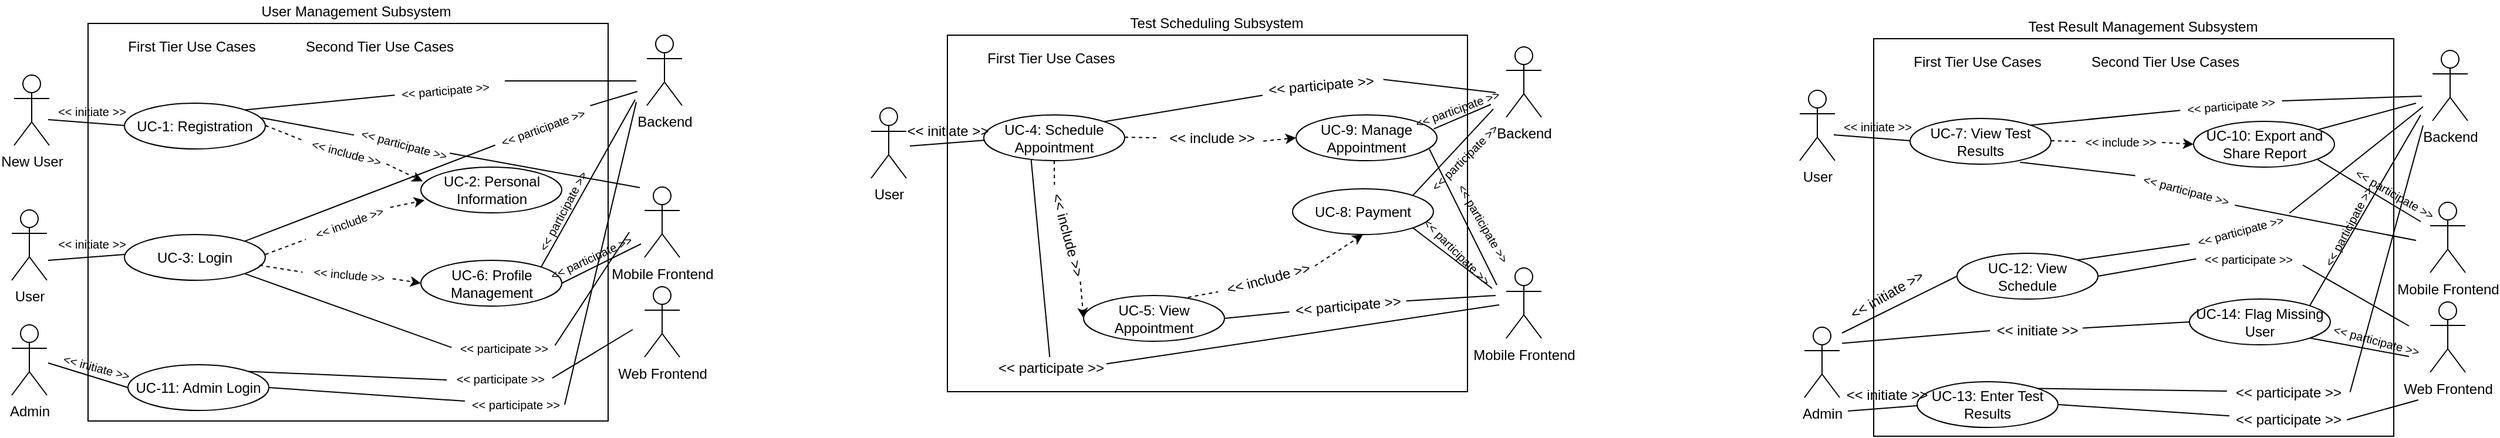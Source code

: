 <mxfile version="17.1.2" type="device"><diagram id="RJQLt4plG7H9Akj0Ch5z" name="Page-1"><mxGraphModel dx="846" dy="431" grid="0" gridSize="10" guides="1" tooltips="1" connect="1" arrows="1" fold="1" page="0" pageScale="1" pageWidth="850" pageHeight="1100" math="0" shadow="0"><root><mxCell id="0"/><mxCell id="1" parent="0"/><mxCell id="POCq0eal78-KUJ9IplI4-66" value="" style="rounded=0;whiteSpace=wrap;html=1;" vertex="1" parent="1"><mxGeometry x="159" y="123" width="443" height="339" as="geometry"/></mxCell><mxCell id="POCq0eal78-KUJ9IplI4-3" value="User Management Subsystem" style="text;html=1;align=center;verticalAlign=middle;resizable=0;points=[];autosize=1;strokeColor=none;fillColor=none;" vertex="1" parent="1"><mxGeometry x="297" y="103" width="180" height="20" as="geometry"/></mxCell><mxCell id="POCq0eal78-KUJ9IplI4-15" style="rounded=0;orthogonalLoop=1;jettySize=auto;html=1;exitX=1;exitY=0.75;exitDx=0;exitDy=0;entryX=0;entryY=0.5;entryDx=0;entryDy=0;endArrow=none;endFill=0;" edge="1" parent="1"><mxGeometry relative="1" as="geometry"><mxPoint x="125" y="205" as="sourcePoint"/><mxPoint x="190" y="210" as="targetPoint"/></mxGeometry></mxCell><mxCell id="POCq0eal78-KUJ9IplI4-17" style="edgeStyle=none;rounded=0;orthogonalLoop=1;jettySize=auto;html=1;exitX=1;exitY=0.75;exitDx=0;exitDy=0;entryX=0;entryY=0.5;entryDx=0;entryDy=0;endArrow=none;endFill=0;" edge="1" parent="1"><mxGeometry relative="1" as="geometry"><mxPoint x="125" y="325" as="sourcePoint"/><mxPoint x="190" y="320" as="targetPoint"/></mxGeometry></mxCell><mxCell id="POCq0eal78-KUJ9IplI4-21" style="edgeStyle=none;rounded=0;orthogonalLoop=1;jettySize=auto;html=1;dashed=1;startArrow=none;exitX=1.009;exitY=0.562;exitDx=0;exitDy=0;exitPerimeter=0;entryX=0.013;entryY=0.31;entryDx=0;entryDy=0;entryPerimeter=0;" edge="1" parent="1" source="POCq0eal78-KUJ9IplI4-23" target="POCq0eal78-KUJ9IplI4-35"><mxGeometry relative="1" as="geometry"><mxPoint x="415" y="246" as="sourcePoint"/><mxPoint x="451" y="262" as="targetPoint"/></mxGeometry></mxCell><mxCell id="POCq0eal78-KUJ9IplI4-22" style="edgeStyle=none;rounded=0;orthogonalLoop=1;jettySize=auto;html=1;entryX=0.026;entryY=0.725;entryDx=0;entryDy=0;dashed=1;entryPerimeter=0;startArrow=none;exitX=1.036;exitY=0.524;exitDx=0;exitDy=0;exitPerimeter=0;" edge="1" parent="1" source="POCq0eal78-KUJ9IplI4-24" target="POCq0eal78-KUJ9IplI4-35"><mxGeometry relative="1" as="geometry"><mxPoint x="421" y="286" as="sourcePoint"/><mxPoint x="340" y="260" as="targetPoint"/></mxGeometry></mxCell><mxCell id="POCq0eal78-KUJ9IplI4-16" value="&amp;lt;&amp;lt; initiate &amp;gt;&amp;gt;" style="text;html=1;align=center;verticalAlign=middle;resizable=0;points=[];autosize=1;strokeColor=none;fillColor=none;fontSize=10;" vertex="1" parent="1"><mxGeometry x="128" y="190" width="68" height="16" as="geometry"/></mxCell><mxCell id="POCq0eal78-KUJ9IplI4-19" value="First Tier Use Cases" style="text;html=1;align=center;verticalAlign=middle;resizable=0;points=[];autosize=1;strokeColor=none;fillColor=none;" vertex="1" parent="1"><mxGeometry x="187" y="133" width="120" height="20" as="geometry"/></mxCell><mxCell id="POCq0eal78-KUJ9IplI4-20" value="Second Tier Use Cases" style="text;html=1;align=center;verticalAlign=middle;resizable=0;points=[];autosize=1;strokeColor=none;fillColor=none;" vertex="1" parent="1"><mxGeometry x="337" y="133" width="140" height="20" as="geometry"/></mxCell><mxCell id="POCq0eal78-KUJ9IplI4-28" style="edgeStyle=none;rounded=0;orthogonalLoop=1;jettySize=auto;html=1;exitX=1;exitY=0.75;exitDx=0;exitDy=0;entryX=0;entryY=0.5;entryDx=0;entryDy=0;endArrow=none;endFill=0;" edge="1" parent="1" target="POCq0eal78-KUJ9IplI4-34"><mxGeometry relative="1" as="geometry"><mxPoint x="125" y="412.5" as="sourcePoint"/><mxPoint x="190" y="407.5" as="targetPoint"/></mxGeometry></mxCell><mxCell id="POCq0eal78-KUJ9IplI4-30" value="&lt;span&gt;UC-1: Registration&lt;/span&gt;" style="ellipse;whiteSpace=wrap;html=1;" vertex="1" parent="1"><mxGeometry x="190" y="191" width="120" height="39" as="geometry"/></mxCell><mxCell id="POCq0eal78-KUJ9IplI4-73" style="rounded=0;orthogonalLoop=1;jettySize=auto;html=1;exitX=1.02;exitY=0.385;exitDx=0;exitDy=0;endArrow=none;endFill=0;startArrow=none;exitPerimeter=0;" edge="1" parent="1" source="POCq0eal78-KUJ9IplI4-74"><mxGeometry relative="1" as="geometry"><mxPoint x="620" y="301" as="targetPoint"/></mxGeometry></mxCell><mxCell id="POCq0eal78-KUJ9IplI4-32" value="UC-3: Login" style="ellipse;whiteSpace=wrap;html=1;" vertex="1" parent="1"><mxGeometry x="190" y="303" width="120" height="39" as="geometry"/></mxCell><mxCell id="POCq0eal78-KUJ9IplI4-34" value="UC-11: Admin Login" style="ellipse;whiteSpace=wrap;html=1;" vertex="1" parent="1"><mxGeometry x="193" y="414" width="120" height="39" as="geometry"/></mxCell><mxCell id="POCq0eal78-KUJ9IplI4-35" value="UC-2: Personal Information" style="ellipse;whiteSpace=wrap;html=1;" vertex="1" parent="1"><mxGeometry x="442.5" y="245.5" width="120" height="39" as="geometry"/></mxCell><mxCell id="POCq0eal78-KUJ9IplI4-36" value="New User" style="shape=umlActor;verticalLabelPosition=bottom;verticalAlign=top;html=1;outlineConnect=0;" vertex="1" parent="1"><mxGeometry x="96" y="167" width="30" height="60" as="geometry"/></mxCell><mxCell id="POCq0eal78-KUJ9IplI4-37" value="User" style="shape=umlActor;verticalLabelPosition=bottom;verticalAlign=top;html=1;outlineConnect=0;" vertex="1" parent="1"><mxGeometry x="94" y="282" width="30" height="60" as="geometry"/></mxCell><mxCell id="POCq0eal78-KUJ9IplI4-38" value="Admin" style="shape=umlActor;verticalLabelPosition=bottom;verticalAlign=top;html=1;outlineConnect=0;" vertex="1" parent="1"><mxGeometry x="94" y="380" width="30" height="60" as="geometry"/></mxCell><mxCell id="POCq0eal78-KUJ9IplI4-51" value="Mobile Frontend" style="shape=umlActor;verticalLabelPosition=bottom;verticalAlign=top;html=1;outlineConnect=0;" vertex="1" parent="1"><mxGeometry x="633" y="262.5" width="30" height="60" as="geometry"/></mxCell><mxCell id="POCq0eal78-KUJ9IplI4-52" value="Backend" style="shape=umlActor;verticalLabelPosition=bottom;verticalAlign=top;html=1;outlineConnect=0;" vertex="1" parent="1"><mxGeometry x="635" y="133" width="30" height="60" as="geometry"/></mxCell><mxCell id="POCq0eal78-KUJ9IplI4-54" value="Web Frontend" style="shape=umlActor;verticalLabelPosition=bottom;verticalAlign=top;html=1;outlineConnect=0;" vertex="1" parent="1"><mxGeometry x="633" y="347.5" width="30" height="60" as="geometry"/></mxCell><mxCell id="POCq0eal78-KUJ9IplI4-56" value="&amp;lt;&amp;lt; initiate &amp;gt;&amp;gt;" style="text;html=1;align=center;verticalAlign=middle;resizable=0;points=[];autosize=1;strokeColor=none;fillColor=none;fontSize=10;" vertex="1" parent="1"><mxGeometry x="128" y="303" width="68" height="16" as="geometry"/></mxCell><mxCell id="POCq0eal78-KUJ9IplI4-57" value="&amp;lt;&amp;lt; initiate &amp;gt;&amp;gt;" style="text;html=1;align=center;verticalAlign=middle;resizable=0;points=[];autosize=1;strokeColor=none;fillColor=none;fontSize=10;rotation=15;" vertex="1" parent="1"><mxGeometry x="132" y="407.5" width="68" height="16" as="geometry"/></mxCell><mxCell id="POCq0eal78-KUJ9IplI4-58" style="edgeStyle=none;rounded=0;orthogonalLoop=1;jettySize=auto;html=1;endArrow=none;endFill=0;startArrow=none;" edge="1" parent="1"><mxGeometry relative="1" as="geometry"><mxPoint x="514" y="172" as="sourcePoint"/><mxPoint x="626" y="172" as="targetPoint"/></mxGeometry></mxCell><mxCell id="POCq0eal78-KUJ9IplI4-62" style="edgeStyle=none;rounded=0;orthogonalLoop=1;jettySize=auto;html=1;exitX=0.974;exitY=0.321;exitDx=0;exitDy=0;endArrow=none;endFill=0;exitPerimeter=0;startArrow=none;" edge="1" parent="1" source="POCq0eal78-KUJ9IplI4-63"><mxGeometry relative="1" as="geometry"><mxPoint x="302.44" y="206.716" as="sourcePoint"/><mxPoint x="629" y="263" as="targetPoint"/></mxGeometry></mxCell><mxCell id="POCq0eal78-KUJ9IplI4-67" style="edgeStyle=none;rounded=0;orthogonalLoop=1;jettySize=auto;html=1;exitX=1.03;exitY=0.301;exitDx=0;exitDy=0;endArrow=none;endFill=0;startArrow=none;exitPerimeter=0;" edge="1" parent="1" source="POCq0eal78-KUJ9IplI4-68"><mxGeometry relative="1" as="geometry"><mxPoint x="302.426" y="206.711" as="sourcePoint"/><mxPoint x="627" y="181" as="targetPoint"/></mxGeometry></mxCell><mxCell id="POCq0eal78-KUJ9IplI4-69" style="edgeStyle=none;rounded=0;orthogonalLoop=1;jettySize=auto;html=1;endArrow=none;endFill=0;startArrow=none;exitX=1.028;exitY=0.496;exitDx=0;exitDy=0;exitPerimeter=0;" edge="1" parent="1" source="POCq0eal78-KUJ9IplI4-70"><mxGeometry relative="1" as="geometry"><mxPoint x="524" y="363" as="sourcePoint"/><mxPoint x="623" y="384" as="targetPoint"/></mxGeometry></mxCell><mxCell id="POCq0eal78-KUJ9IplI4-71" style="rounded=0;orthogonalLoop=1;jettySize=auto;html=1;exitX=1;exitY=0.5;exitDx=0;exitDy=0;endArrow=none;endFill=0;startArrow=none;" edge="1" parent="1" source="POCq0eal78-KUJ9IplI4-72"><mxGeometry relative="1" as="geometry"><mxPoint x="302.426" y="403.211" as="sourcePoint"/><mxPoint x="626" y="190" as="targetPoint"/></mxGeometry></mxCell><mxCell id="POCq0eal78-KUJ9IplI4-74" value="&amp;lt;&amp;lt; participate &amp;gt;&amp;gt;" style="text;html=1;align=center;verticalAlign=middle;resizable=0;points=[];autosize=1;strokeColor=none;fillColor=none;rotation=0;fontSize=10;" vertex="1" parent="1"><mxGeometry x="470" y="391.5" width="85" height="16" as="geometry"/></mxCell><mxCell id="POCq0eal78-KUJ9IplI4-75" value="" style="rounded=0;orthogonalLoop=1;jettySize=auto;html=1;exitX=1;exitY=1;exitDx=0;exitDy=0;endArrow=none;endFill=0;entryX=-0.016;entryY=0.489;entryDx=0;entryDy=0;entryPerimeter=0;" edge="1" parent="1" source="POCq0eal78-KUJ9IplI4-32" target="POCq0eal78-KUJ9IplI4-74"><mxGeometry relative="1" as="geometry"><mxPoint x="625.444" y="275.444" as="targetPoint"/><mxPoint x="293.096" y="336.067" as="sourcePoint"/></mxGeometry></mxCell><mxCell id="POCq0eal78-KUJ9IplI4-70" value="&amp;lt;&amp;lt; participate &amp;gt;&amp;gt;" style="text;html=1;align=center;verticalAlign=middle;resizable=0;points=[];autosize=1;strokeColor=none;fillColor=none;rotation=0;fontSize=10;" vertex="1" parent="1"><mxGeometry x="467" y="417.5" width="85" height="16" as="geometry"/></mxCell><mxCell id="POCq0eal78-KUJ9IplI4-76" value="" style="edgeStyle=none;rounded=0;orthogonalLoop=1;jettySize=auto;html=1;exitX=1;exitY=0;exitDx=0;exitDy=0;endArrow=none;endFill=0;entryX=-0.028;entryY=0.594;entryDx=0;entryDy=0;entryPerimeter=0;" edge="1" parent="1" source="POCq0eal78-KUJ9IplI4-34" target="POCq0eal78-KUJ9IplI4-70"><mxGeometry relative="1" as="geometry"><mxPoint x="293.096" y="393.433" as="sourcePoint"/><mxPoint x="419" y="366" as="targetPoint"/></mxGeometry></mxCell><mxCell id="POCq0eal78-KUJ9IplI4-72" value="&amp;lt;&amp;lt; participate &amp;gt;&amp;gt;" style="text;html=1;align=center;verticalAlign=middle;resizable=0;points=[];autosize=1;strokeColor=none;fillColor=none;rotation=0;fontSize=10;" vertex="1" parent="1"><mxGeometry x="480" y="440" width="85" height="16" as="geometry"/></mxCell><mxCell id="POCq0eal78-KUJ9IplI4-77" value="" style="rounded=0;orthogonalLoop=1;jettySize=auto;html=1;exitX=1;exitY=0.5;exitDx=0;exitDy=0;endArrow=none;endFill=0;" edge="1" parent="1" source="POCq0eal78-KUJ9IplI4-34" target="POCq0eal78-KUJ9IplI4-72"><mxGeometry relative="1" as="geometry"><mxPoint x="310.0" y="407" as="sourcePoint"/><mxPoint x="635" y="182" as="targetPoint"/></mxGeometry></mxCell><mxCell id="POCq0eal78-KUJ9IplI4-63" value="&amp;lt;&amp;lt; participate &amp;gt;&amp;gt;" style="text;html=1;align=center;verticalAlign=middle;resizable=0;points=[];autosize=1;strokeColor=none;fillColor=none;rotation=15;fontSize=10;" vertex="1" parent="1"><mxGeometry x="385" y="218" width="85" height="16" as="geometry"/></mxCell><mxCell id="POCq0eal78-KUJ9IplI4-78" value="" style="edgeStyle=none;rounded=0;orthogonalLoop=1;jettySize=auto;html=1;exitX=0.974;exitY=0.321;exitDx=0;exitDy=0;endArrow=none;endFill=0;exitPerimeter=0;" edge="1" parent="1" source="POCq0eal78-KUJ9IplI4-30" target="POCq0eal78-KUJ9IplI4-63"><mxGeometry relative="1" as="geometry"><mxPoint x="306.88" y="203.519" as="sourcePoint"/><mxPoint x="624" y="263" as="targetPoint"/></mxGeometry></mxCell><mxCell id="POCq0eal78-KUJ9IplI4-59" value="&amp;lt;&amp;lt; participate &amp;gt;&amp;gt;" style="text;html=1;align=center;verticalAlign=middle;resizable=0;points=[];autosize=1;strokeColor=none;fillColor=none;rotation=-5;fontSize=10;" vertex="1" parent="1"><mxGeometry x="420" y="172" width="85" height="16" as="geometry"/></mxCell><mxCell id="POCq0eal78-KUJ9IplI4-79" value="" style="edgeStyle=none;rounded=0;orthogonalLoop=1;jettySize=auto;html=1;exitX=1;exitY=0;exitDx=0;exitDy=0;endArrow=none;endFill=0;" edge="1" parent="1" source="POCq0eal78-KUJ9IplI4-30" target="POCq0eal78-KUJ9IplI4-59"><mxGeometry relative="1" as="geometry"><mxPoint x="293.096" y="196.933" as="sourcePoint"/><mxPoint x="626" y="172" as="targetPoint"/></mxGeometry></mxCell><mxCell id="POCq0eal78-KUJ9IplI4-68" value="&amp;lt;&amp;lt; participate &amp;gt;&amp;gt;" style="text;html=1;align=center;verticalAlign=middle;resizable=0;points=[];autosize=1;strokeColor=none;fillColor=none;rotation=-20;fontSize=10;" vertex="1" parent="1"><mxGeometry x="503" y="203.5" width="85" height="16" as="geometry"/></mxCell><mxCell id="POCq0eal78-KUJ9IplI4-80" value="" style="edgeStyle=none;rounded=0;orthogonalLoop=1;jettySize=auto;html=1;exitX=1;exitY=0;exitDx=0;exitDy=0;endArrow=none;endFill=0;" edge="1" parent="1" source="POCq0eal78-KUJ9IplI4-32" target="POCq0eal78-KUJ9IplI4-68"><mxGeometry relative="1" as="geometry"><mxPoint x="293.096" y="308.933" as="sourcePoint"/><mxPoint x="627" y="181" as="targetPoint"/></mxGeometry></mxCell><mxCell id="POCq0eal78-KUJ9IplI4-24" value="&amp;lt;&amp;lt; include &amp;gt;&amp;gt;" style="text;html=1;align=center;verticalAlign=middle;resizable=0;points=[];autosize=1;strokeColor=none;fillColor=none;rotation=-20;fontSize=10;" vertex="1" parent="1"><mxGeometry x="345" y="284.5" width="71" height="16" as="geometry"/></mxCell><mxCell id="POCq0eal78-KUJ9IplI4-81" value="" style="edgeStyle=none;rounded=0;orthogonalLoop=1;jettySize=auto;html=1;exitX=1;exitY=0.5;exitDx=0;exitDy=0;dashed=1;endArrow=none;entryX=-0.046;entryY=0.591;entryDx=0;entryDy=0;entryPerimeter=0;" edge="1" parent="1" target="POCq0eal78-KUJ9IplI4-24"><mxGeometry relative="1" as="geometry"><mxPoint x="310" y="320" as="sourcePoint"/><mxPoint x="338" y="314" as="targetPoint"/></mxGeometry></mxCell><mxCell id="POCq0eal78-KUJ9IplI4-23" value="&amp;lt;&amp;lt; include &amp;gt;&amp;gt;" style="text;html=1;align=center;verticalAlign=middle;resizable=0;points=[];autosize=1;strokeColor=none;fillColor=none;rotation=15;fontSize=10;" vertex="1" parent="1"><mxGeometry x="343" y="224.5" width="71" height="16" as="geometry"/></mxCell><mxCell id="POCq0eal78-KUJ9IplI4-82" value="" style="edgeStyle=none;rounded=0;orthogonalLoop=1;jettySize=auto;html=1;exitX=1;exitY=0.5;exitDx=0;exitDy=0;dashed=1;endArrow=none;entryX=-0.023;entryY=0.505;entryDx=0;entryDy=0;entryPerimeter=0;" edge="1" parent="1" target="POCq0eal78-KUJ9IplI4-23"><mxGeometry relative="1" as="geometry"><mxPoint x="310" y="210" as="sourcePoint"/><mxPoint x="451" y="262" as="targetPoint"/></mxGeometry></mxCell><mxCell id="POCq0eal78-KUJ9IplI4-87" value="" style="rounded=0;whiteSpace=wrap;html=1;" vertex="1" parent="1"><mxGeometry x="891" y="133" width="443" height="304" as="geometry"/></mxCell><mxCell id="POCq0eal78-KUJ9IplI4-88" value="Test Scheduling Subsystem" style="text;html=1;align=center;verticalAlign=middle;resizable=0;points=[];autosize=1;strokeColor=none;fillColor=none;" vertex="1" parent="1"><mxGeometry x="1041" y="114" width="157" height="18" as="geometry"/></mxCell><mxCell id="POCq0eal78-KUJ9IplI4-90" style="edgeStyle=none;rounded=0;orthogonalLoop=1;jettySize=auto;html=1;exitX=1;exitY=0.75;exitDx=0;exitDy=0;entryX=0;entryY=0.5;entryDx=0;entryDy=0;endArrow=none;endFill=0;" edge="1" parent="1"><mxGeometry relative="1" as="geometry"><mxPoint x="859" y="227.5" as="sourcePoint"/><mxPoint x="924" y="222.5" as="targetPoint"/></mxGeometry></mxCell><mxCell id="POCq0eal78-KUJ9IplI4-91" style="edgeStyle=none;rounded=0;orthogonalLoop=1;jettySize=auto;html=1;dashed=1;startArrow=none;entryX=0;entryY=0.5;entryDx=0;entryDy=0;exitX=1.037;exitY=0.657;exitDx=0;exitDy=0;exitPerimeter=0;" edge="1" parent="1" source="POCq0eal78-KUJ9IplI4-129" target="POCq0eal78-KUJ9IplI4-138"><mxGeometry relative="1" as="geometry"><mxPoint x="1147" y="256" as="sourcePoint"/><mxPoint x="1183" y="272" as="targetPoint"/></mxGeometry></mxCell><mxCell id="POCq0eal78-KUJ9IplI4-94" value="First Tier Use Cases" style="text;html=1;align=center;verticalAlign=middle;resizable=0;points=[];autosize=1;strokeColor=none;fillColor=none;" vertex="1" parent="1"><mxGeometry x="919" y="143" width="120" height="20" as="geometry"/></mxCell><mxCell id="POCq0eal78-KUJ9IplI4-97" value="&lt;span&gt;UC-4: Schedule Appointment&lt;/span&gt;" style="ellipse;whiteSpace=wrap;html=1;" vertex="1" parent="1"><mxGeometry x="922" y="201" width="120" height="39" as="geometry"/></mxCell><mxCell id="POCq0eal78-KUJ9IplI4-101" value="UC-5: View Appointment" style="ellipse;whiteSpace=wrap;html=1;" vertex="1" parent="1"><mxGeometry x="1007" y="355" width="120" height="39" as="geometry"/></mxCell><mxCell id="POCq0eal78-KUJ9IplI4-103" value="User" style="shape=umlActor;verticalLabelPosition=bottom;verticalAlign=top;html=1;outlineConnect=0;" vertex="1" parent="1"><mxGeometry x="826" y="195" width="30" height="60" as="geometry"/></mxCell><mxCell id="POCq0eal78-KUJ9IplI4-105" value="Mobile Frontend" style="shape=umlActor;verticalLabelPosition=bottom;verticalAlign=top;html=1;outlineConnect=0;" vertex="1" parent="1"><mxGeometry x="1367" y="331.5" width="30" height="60" as="geometry"/></mxCell><mxCell id="POCq0eal78-KUJ9IplI4-106" value="Backend" style="shape=umlActor;verticalLabelPosition=bottom;verticalAlign=top;html=1;outlineConnect=0;" vertex="1" parent="1"><mxGeometry x="1367" y="143" width="30" height="60" as="geometry"/></mxCell><mxCell id="POCq0eal78-KUJ9IplI4-108" value="&amp;lt;&amp;lt; initiate &amp;gt;&amp;gt;" style="text;html=1;align=center;verticalAlign=middle;resizable=0;points=[];autosize=1;strokeColor=none;fillColor=none;" vertex="1" parent="1"><mxGeometry x="851" y="206" width="79" height="18" as="geometry"/></mxCell><mxCell id="POCq0eal78-KUJ9IplI4-110" style="edgeStyle=none;rounded=0;orthogonalLoop=1;jettySize=auto;html=1;endArrow=none;endFill=0;startArrow=none;exitX=1.036;exitY=0.467;exitDx=0;exitDy=0;exitPerimeter=0;" edge="1" parent="1" source="POCq0eal78-KUJ9IplI4-123"><mxGeometry relative="1" as="geometry"><mxPoint x="1246" y="182" as="sourcePoint"/><mxPoint x="1358" y="182" as="targetPoint"/></mxGeometry></mxCell><mxCell id="POCq0eal78-KUJ9IplI4-111" style="edgeStyle=none;rounded=0;orthogonalLoop=1;jettySize=auto;html=1;exitX=0.974;exitY=0.321;exitDx=0;exitDy=0;endArrow=none;endFill=0;exitPerimeter=0;startArrow=none;" edge="1" parent="1" source="POCq0eal78-KUJ9IplI4-121"><mxGeometry relative="1" as="geometry"><mxPoint x="1034.44" y="216.716" as="sourcePoint"/><mxPoint x="1361" y="363" as="targetPoint"/></mxGeometry></mxCell><mxCell id="POCq0eal78-KUJ9IplI4-121" value="&amp;lt;&amp;lt; participate &amp;gt;&amp;gt;" style="text;html=1;align=center;verticalAlign=middle;resizable=0;points=[];autosize=1;strokeColor=none;fillColor=none;rotation=0;" vertex="1" parent="1"><mxGeometry x="929" y="407.5" width="100" height="18" as="geometry"/></mxCell><mxCell id="POCq0eal78-KUJ9IplI4-122" value="" style="edgeStyle=none;rounded=0;orthogonalLoop=1;jettySize=auto;html=1;exitX=0.336;exitY=0.979;exitDx=0;exitDy=0;endArrow=none;endFill=0;exitPerimeter=0;" edge="1" parent="1" source="POCq0eal78-KUJ9IplI4-97" target="POCq0eal78-KUJ9IplI4-121"><mxGeometry relative="1" as="geometry"><mxPoint x="1038.88" y="213.519" as="sourcePoint"/><mxPoint x="1356" y="273" as="targetPoint"/></mxGeometry></mxCell><mxCell id="POCq0eal78-KUJ9IplI4-123" value="&amp;lt;&amp;lt; participate &amp;gt;&amp;gt;" style="text;html=1;align=center;verticalAlign=middle;resizable=0;points=[];autosize=1;strokeColor=none;fillColor=none;rotation=-5;" vertex="1" parent="1"><mxGeometry x="1159" y="167" width="100" height="18" as="geometry"/></mxCell><mxCell id="POCq0eal78-KUJ9IplI4-124" value="" style="edgeStyle=none;rounded=0;orthogonalLoop=1;jettySize=auto;html=1;exitX=1;exitY=0;exitDx=0;exitDy=0;endArrow=none;endFill=0;" edge="1" parent="1" source="POCq0eal78-KUJ9IplI4-97" target="POCq0eal78-KUJ9IplI4-123"><mxGeometry relative="1" as="geometry"><mxPoint x="1025.096" y="206.933" as="sourcePoint"/><mxPoint x="1358" y="182" as="targetPoint"/></mxGeometry></mxCell><mxCell id="POCq0eal78-KUJ9IplI4-129" value="&amp;lt;&amp;lt; include &amp;gt;&amp;gt;" style="text;html=1;align=center;verticalAlign=middle;resizable=0;points=[];autosize=1;strokeColor=none;fillColor=none;rotation=0;" vertex="1" parent="1"><mxGeometry x="1074" y="211.5" width="83" height="18" as="geometry"/></mxCell><mxCell id="POCq0eal78-KUJ9IplI4-130" value="" style="edgeStyle=none;rounded=0;orthogonalLoop=1;jettySize=auto;html=1;exitX=1;exitY=0.5;exitDx=0;exitDy=0;dashed=1;endArrow=none;entryX=-0.023;entryY=0.505;entryDx=0;entryDy=0;entryPerimeter=0;" edge="1" parent="1" target="POCq0eal78-KUJ9IplI4-129"><mxGeometry relative="1" as="geometry"><mxPoint x="1042" y="220" as="sourcePoint"/><mxPoint x="1183" y="272" as="targetPoint"/></mxGeometry></mxCell><mxCell id="POCq0eal78-KUJ9IplI4-131" value="UC-6: Profile Management" style="ellipse;whiteSpace=wrap;html=1;" vertex="1" parent="1"><mxGeometry x="442.5" y="325" width="120" height="39" as="geometry"/></mxCell><mxCell id="POCq0eal78-KUJ9IplI4-132" style="edgeStyle=none;rounded=0;orthogonalLoop=1;jettySize=auto;html=1;entryX=0;entryY=0.5;entryDx=0;entryDy=0;dashed=1;startArrow=none;exitX=1.036;exitY=0.524;exitDx=0;exitDy=0;exitPerimeter=0;" edge="1" parent="1" source="POCq0eal78-KUJ9IplI4-133" target="POCq0eal78-KUJ9IplI4-131"><mxGeometry relative="1" as="geometry"><mxPoint x="431" y="296" as="sourcePoint"/><mxPoint x="455.62" y="283.775" as="targetPoint"/></mxGeometry></mxCell><mxCell id="POCq0eal78-KUJ9IplI4-133" value="&amp;lt;&amp;lt; include &amp;gt;&amp;gt;" style="text;html=1;align=center;verticalAlign=middle;resizable=0;points=[];autosize=1;strokeColor=none;fillColor=none;rotation=5;fontSize=10;" vertex="1" parent="1"><mxGeometry x="345" y="329" width="71" height="16" as="geometry"/></mxCell><mxCell id="POCq0eal78-KUJ9IplI4-134" value="" style="edgeStyle=none;rounded=0;orthogonalLoop=1;jettySize=auto;html=1;exitX=0.958;exitY=0.671;exitDx=0;exitDy=0;dashed=1;endArrow=none;entryX=-0.046;entryY=0.591;entryDx=0;entryDy=0;entryPerimeter=0;exitPerimeter=0;" edge="1" parent="1" target="POCq0eal78-KUJ9IplI4-133" source="POCq0eal78-KUJ9IplI4-32"><mxGeometry relative="1" as="geometry"><mxPoint x="320" y="330" as="sourcePoint"/><mxPoint x="348" y="324" as="targetPoint"/></mxGeometry></mxCell><mxCell id="POCq0eal78-KUJ9IplI4-135" style="rounded=0;orthogonalLoop=1;jettySize=auto;html=1;exitX=1;exitY=0.5;exitDx=0;exitDy=0;endArrow=none;endFill=0;startArrow=none;" edge="1" parent="1" source="POCq0eal78-KUJ9IplI4-131"><mxGeometry relative="1" as="geometry"><mxPoint x="630" y="311" as="targetPoint"/><mxPoint x="566.7" y="407.66" as="sourcePoint"/></mxGeometry></mxCell><mxCell id="POCq0eal78-KUJ9IplI4-136" style="rounded=0;orthogonalLoop=1;jettySize=auto;html=1;exitX=1;exitY=0;exitDx=0;exitDy=0;endArrow=none;endFill=0;startArrow=none;" edge="1" parent="1" source="POCq0eal78-KUJ9IplI4-131"><mxGeometry relative="1" as="geometry"><mxPoint x="625" y="188" as="targetPoint"/><mxPoint x="572.5" y="354.5" as="sourcePoint"/></mxGeometry></mxCell><mxCell id="POCq0eal78-KUJ9IplI4-138" value="UC-9: Manage Appointment" style="ellipse;whiteSpace=wrap;html=1;" vertex="1" parent="1"><mxGeometry x="1188" y="201" width="120" height="39" as="geometry"/></mxCell><mxCell id="POCq0eal78-KUJ9IplI4-140" style="edgeStyle=none;rounded=0;orthogonalLoop=1;jettySize=auto;html=1;dashed=1;startArrow=none;entryX=0;entryY=0.5;entryDx=0;entryDy=0;exitX=1.005;exitY=0.507;exitDx=0;exitDy=0;exitPerimeter=0;" edge="1" parent="1" source="POCq0eal78-KUJ9IplI4-141" target="POCq0eal78-KUJ9IplI4-101"><mxGeometry relative="1" as="geometry"><mxPoint x="1142" y="196" as="sourcePoint"/><mxPoint x="1173.0" y="251" as="targetPoint"/></mxGeometry></mxCell><mxCell id="POCq0eal78-KUJ9IplI4-141" value="&amp;lt;&amp;lt; include &amp;gt;&amp;gt;" style="text;html=1;align=center;verticalAlign=middle;resizable=0;points=[];autosize=1;strokeColor=none;fillColor=none;rotation=75;" vertex="1" parent="1"><mxGeometry x="952" y="293.5" width="83" height="18" as="geometry"/></mxCell><mxCell id="POCq0eal78-KUJ9IplI4-142" value="" style="edgeStyle=none;rounded=0;orthogonalLoop=1;jettySize=auto;html=1;exitX=0.5;exitY=1;exitDx=0;exitDy=0;dashed=1;endArrow=none;entryX=-0.023;entryY=0.505;entryDx=0;entryDy=0;entryPerimeter=0;" edge="1" parent="1" target="POCq0eal78-KUJ9IplI4-141" source="POCq0eal78-KUJ9IplI4-97"><mxGeometry relative="1" as="geometry"><mxPoint x="1037" y="160" as="sourcePoint"/><mxPoint x="1178" y="212" as="targetPoint"/></mxGeometry></mxCell><mxCell id="POCq0eal78-KUJ9IplI4-149" style="edgeStyle=none;rounded=0;orthogonalLoop=1;jettySize=auto;html=1;endArrow=none;endFill=0;startArrow=none;exitX=1;exitY=0.5;exitDx=0;exitDy=0;" edge="1" parent="1" source="POCq0eal78-KUJ9IplI4-174"><mxGeometry relative="1" as="geometry"><mxPoint x="1261.344" y="213.737" as="sourcePoint"/><mxPoint x="1358" y="355" as="targetPoint"/></mxGeometry></mxCell><mxCell id="POCq0eal78-KUJ9IplI4-150" style="edgeStyle=none;rounded=0;orthogonalLoop=1;jettySize=auto;html=1;endArrow=none;endFill=0;startArrow=none;exitX=0.977;exitY=0.307;exitDx=0;exitDy=0;exitPerimeter=0;" edge="1" parent="1" source="POCq0eal78-KUJ9IplI4-138"><mxGeometry relative="1" as="geometry"><mxPoint x="1273.344" y="201.737" as="sourcePoint"/><mxPoint x="1354" y="192" as="targetPoint"/></mxGeometry></mxCell><mxCell id="POCq0eal78-KUJ9IplI4-151" style="edgeStyle=none;rounded=0;orthogonalLoop=1;jettySize=auto;html=1;endArrow=none;endFill=0;startArrow=none;exitX=0.946;exitY=0.749;exitDx=0;exitDy=0;exitPerimeter=0;" edge="1" parent="1" source="POCq0eal78-KUJ9IplI4-138"><mxGeometry relative="1" as="geometry"><mxPoint x="1313.24" y="246.473" as="sourcePoint"/><mxPoint x="1359" y="346" as="targetPoint"/></mxGeometry></mxCell><mxCell id="POCq0eal78-KUJ9IplI4-152" value="UC-8: Payment" style="ellipse;whiteSpace=wrap;html=1;" vertex="1" parent="1"><mxGeometry x="1185" y="264" width="120" height="39" as="geometry"/></mxCell><mxCell id="POCq0eal78-KUJ9IplI4-153" style="edgeStyle=none;rounded=0;orthogonalLoop=1;jettySize=auto;html=1;endArrow=none;endFill=0;startArrow=none;exitX=1;exitY=0;exitDx=0;exitDy=0;" edge="1" parent="1" source="POCq0eal78-KUJ9IplI4-152"><mxGeometry relative="1" as="geometry"><mxPoint x="1313.24" y="246.473" as="sourcePoint"/><mxPoint x="1356" y="196" as="targetPoint"/></mxGeometry></mxCell><mxCell id="POCq0eal78-KUJ9IplI4-154" style="edgeStyle=none;rounded=0;orthogonalLoop=1;jettySize=auto;html=1;endArrow=none;endFill=0;startArrow=none;exitX=1;exitY=1;exitDx=0;exitDy=0;" edge="1" parent="1" source="POCq0eal78-KUJ9IplI4-152"><mxGeometry relative="1" as="geometry"><mxPoint x="1302" y="311" as="sourcePoint"/><mxPoint x="1355" y="349" as="targetPoint"/></mxGeometry></mxCell><mxCell id="POCq0eal78-KUJ9IplI4-155" style="edgeStyle=none;rounded=0;orthogonalLoop=1;jettySize=auto;html=1;exitX=0.5;exitY=1;exitDx=0;exitDy=0;fontSize=10;endArrow=none;endFill=0;" edge="1" parent="1" source="POCq0eal78-KUJ9IplI4-101" target="POCq0eal78-KUJ9IplI4-101"><mxGeometry relative="1" as="geometry"/></mxCell><mxCell id="POCq0eal78-KUJ9IplI4-157" style="edgeStyle=none;rounded=0;orthogonalLoop=1;jettySize=auto;html=1;dashed=1;startArrow=none;entryX=0.5;entryY=1;entryDx=0;entryDy=0;exitX=1.005;exitY=0.507;exitDx=0;exitDy=0;exitPerimeter=0;" edge="1" parent="1" source="POCq0eal78-KUJ9IplI4-158" target="POCq0eal78-KUJ9IplI4-152"><mxGeometry relative="1" as="geometry"><mxPoint x="1282" y="192.5" as="sourcePoint"/><mxPoint x="1147.0" y="380" as="targetPoint"/></mxGeometry></mxCell><mxCell id="POCq0eal78-KUJ9IplI4-158" value="&amp;lt;&amp;lt; include &amp;gt;&amp;gt;" style="text;html=1;align=center;verticalAlign=middle;resizable=0;points=[];autosize=1;strokeColor=none;fillColor=none;rotation=-15;" vertex="1" parent="1"><mxGeometry x="1122" y="331.5" width="83" height="18" as="geometry"/></mxCell><mxCell id="POCq0eal78-KUJ9IplI4-159" value="" style="edgeStyle=none;rounded=0;orthogonalLoop=1;jettySize=auto;html=1;exitX=0.741;exitY=0.04;exitDx=0;exitDy=0;dashed=1;endArrow=none;entryX=-0.023;entryY=0.505;entryDx=0;entryDy=0;entryPerimeter=0;exitPerimeter=0;" edge="1" parent="1" target="POCq0eal78-KUJ9IplI4-158" source="POCq0eal78-KUJ9IplI4-101"><mxGeometry relative="1" as="geometry"><mxPoint x="1122" y="236.5" as="sourcePoint"/><mxPoint x="1318" y="208.5" as="targetPoint"/></mxGeometry></mxCell><mxCell id="POCq0eal78-KUJ9IplI4-160" value="&amp;lt;&amp;lt; participate &amp;gt;&amp;gt;" style="text;html=1;align=center;verticalAlign=middle;resizable=0;points=[];autosize=1;strokeColor=none;fillColor=none;rotation=-20;fontSize=10;" vertex="1" parent="1"><mxGeometry x="1282" y="188" width="85" height="16" as="geometry"/></mxCell><mxCell id="POCq0eal78-KUJ9IplI4-162" value="&amp;lt;&amp;lt; participate &amp;gt;&amp;gt;" style="text;html=1;align=center;verticalAlign=middle;resizable=0;points=[];autosize=1;strokeColor=none;fillColor=none;rotation=-45;fontSize=10;" vertex="1" parent="1"><mxGeometry x="1288" y="229.5" width="85" height="16" as="geometry"/></mxCell><mxCell id="POCq0eal78-KUJ9IplI4-163" value="&amp;lt;&amp;lt; participate &amp;gt;&amp;gt;" style="text;html=1;align=center;verticalAlign=middle;resizable=0;points=[];autosize=1;strokeColor=none;fillColor=none;rotation=60;fontSize=10;" vertex="1" parent="1"><mxGeometry x="1305" y="284.5" width="85" height="16" as="geometry"/></mxCell><mxCell id="POCq0eal78-KUJ9IplI4-164" value="&amp;lt;&amp;lt; participate &amp;gt;&amp;gt;" style="text;html=1;align=center;verticalAlign=middle;resizable=0;points=[];autosize=1;strokeColor=none;fillColor=none;rotation=45;fontSize=10;" vertex="1" parent="1"><mxGeometry x="1282" y="309" width="85" height="16" as="geometry"/></mxCell><mxCell id="POCq0eal78-KUJ9IplI4-168" value="&amp;lt;&amp;lt; participate &amp;gt;&amp;gt;" style="text;html=1;align=center;verticalAlign=middle;resizable=0;points=[];autosize=1;strokeColor=none;fillColor=none;rotation=-62;fontSize=10;" vertex="1" parent="1"><mxGeometry x="520" y="275.5" width="85" height="16" as="geometry"/></mxCell><mxCell id="POCq0eal78-KUJ9IplI4-169" value="&amp;lt;&amp;lt; participate &amp;gt;&amp;gt;" style="text;html=1;align=center;verticalAlign=middle;resizable=0;points=[];autosize=1;strokeColor=none;fillColor=none;rotation=-25;fontSize=10;" vertex="1" parent="1"><mxGeometry x="544" y="314.5" width="85" height="16" as="geometry"/></mxCell><mxCell id="POCq0eal78-KUJ9IplI4-174" value="&amp;lt;&amp;lt; participate &amp;gt;&amp;gt;" style="text;html=1;align=center;verticalAlign=middle;resizable=0;points=[];autosize=1;strokeColor=none;fillColor=none;rotation=-5;" vertex="1" parent="1"><mxGeometry x="1182" y="355" width="100" height="18" as="geometry"/></mxCell><mxCell id="POCq0eal78-KUJ9IplI4-175" value="" style="edgeStyle=none;rounded=0;orthogonalLoop=1;jettySize=auto;html=1;endArrow=none;endFill=0;startArrow=none;exitX=1;exitY=0.5;exitDx=0;exitDy=0;" edge="1" parent="1" source="POCq0eal78-KUJ9IplI4-101" target="POCq0eal78-KUJ9IplI4-174"><mxGeometry relative="1" as="geometry"><mxPoint x="1127.0" y="374.5" as="sourcePoint"/><mxPoint x="1358" y="355" as="targetPoint"/></mxGeometry></mxCell><mxCell id="POCq0eal78-KUJ9IplI4-176" value="" style="rounded=0;whiteSpace=wrap;html=1;" vertex="1" parent="1"><mxGeometry x="1680" y="136" width="443" height="339" as="geometry"/></mxCell><mxCell id="POCq0eal78-KUJ9IplI4-177" value="Test Result Management Subsystem" style="text;html=1;align=center;verticalAlign=middle;resizable=0;points=[];autosize=1;strokeColor=none;fillColor=none;" vertex="1" parent="1"><mxGeometry x="1806" y="117" width="205" height="18" as="geometry"/></mxCell><mxCell id="POCq0eal78-KUJ9IplI4-178" style="rounded=0;orthogonalLoop=1;jettySize=auto;html=1;exitX=1;exitY=0.75;exitDx=0;exitDy=0;entryX=0;entryY=0.5;entryDx=0;entryDy=0;endArrow=none;endFill=0;" edge="1" parent="1"><mxGeometry relative="1" as="geometry"><mxPoint x="1646" y="218" as="sourcePoint"/><mxPoint x="1711" y="223" as="targetPoint"/></mxGeometry></mxCell><mxCell id="POCq0eal78-KUJ9IplI4-180" style="edgeStyle=none;rounded=0;orthogonalLoop=1;jettySize=auto;html=1;dashed=1;startArrow=none;exitX=1.009;exitY=0.562;exitDx=0;exitDy=0;exitPerimeter=0;entryX=0;entryY=0.5;entryDx=0;entryDy=0;" edge="1" parent="1" source="POCq0eal78-KUJ9IplI4-218" target="POCq0eal78-KUJ9IplI4-190"><mxGeometry relative="1" as="geometry"><mxPoint x="1936" y="259" as="sourcePoint"/><mxPoint x="1972" y="275" as="targetPoint"/></mxGeometry></mxCell><mxCell id="POCq0eal78-KUJ9IplI4-182" value="&amp;lt;&amp;lt; initiate &amp;gt;&amp;gt;" style="text;html=1;align=center;verticalAlign=middle;resizable=0;points=[];autosize=1;strokeColor=none;fillColor=none;fontSize=10;" vertex="1" parent="1"><mxGeometry x="1649" y="203" width="68" height="16" as="geometry"/></mxCell><mxCell id="POCq0eal78-KUJ9IplI4-183" value="First Tier Use Cases" style="text;html=1;align=center;verticalAlign=middle;resizable=0;points=[];autosize=1;strokeColor=none;fillColor=none;" vertex="1" parent="1"><mxGeometry x="1708" y="146" width="120" height="20" as="geometry"/></mxCell><mxCell id="POCq0eal78-KUJ9IplI4-184" value="Second Tier Use Cases" style="text;html=1;align=center;verticalAlign=middle;resizable=0;points=[];autosize=1;strokeColor=none;fillColor=none;" vertex="1" parent="1"><mxGeometry x="1858" y="146" width="140" height="20" as="geometry"/></mxCell><mxCell id="POCq0eal78-KUJ9IplI4-186" value="&lt;span&gt;UC-7:&amp;nbsp;&lt;/span&gt;View Test Results" style="ellipse;whiteSpace=wrap;html=1;" vertex="1" parent="1"><mxGeometry x="1711" y="204" width="120" height="39" as="geometry"/></mxCell><mxCell id="POCq0eal78-KUJ9IplI4-188" value="UC-12: View Schedule" style="ellipse;whiteSpace=wrap;html=1;" vertex="1" parent="1"><mxGeometry x="1751" y="319" width="120" height="39" as="geometry"/></mxCell><mxCell id="POCq0eal78-KUJ9IplI4-190" value="UC-10: Export and Share Report" style="ellipse;whiteSpace=wrap;html=1;" vertex="1" parent="1"><mxGeometry x="1952.5" y="206.5" width="120" height="39" as="geometry"/></mxCell><mxCell id="POCq0eal78-KUJ9IplI4-191" value="User" style="shape=umlActor;verticalLabelPosition=bottom;verticalAlign=top;html=1;outlineConnect=0;" vertex="1" parent="1"><mxGeometry x="1617" y="180" width="30" height="60" as="geometry"/></mxCell><mxCell id="POCq0eal78-KUJ9IplI4-194" value="Mobile Frontend" style="shape=umlActor;verticalLabelPosition=bottom;verticalAlign=top;html=1;outlineConnect=0;" vertex="1" parent="1"><mxGeometry x="2154" y="275.5" width="30" height="60" as="geometry"/></mxCell><mxCell id="POCq0eal78-KUJ9IplI4-195" value="Backend" style="shape=umlActor;verticalLabelPosition=bottom;verticalAlign=top;html=1;outlineConnect=0;" vertex="1" parent="1"><mxGeometry x="2156" y="146" width="30" height="60" as="geometry"/></mxCell><mxCell id="POCq0eal78-KUJ9IplI4-196" value="Web Frontend" style="shape=umlActor;verticalLabelPosition=bottom;verticalAlign=top;html=1;outlineConnect=0;" vertex="1" parent="1"><mxGeometry x="2154" y="360.5" width="30" height="60" as="geometry"/></mxCell><mxCell id="POCq0eal78-KUJ9IplI4-199" style="edgeStyle=none;rounded=0;orthogonalLoop=1;jettySize=auto;html=1;endArrow=none;endFill=0;startArrow=none;exitX=1.024;exitY=0.493;exitDx=0;exitDy=0;exitPerimeter=0;" edge="1" parent="1" source="POCq0eal78-KUJ9IplI4-212"><mxGeometry relative="1" as="geometry"><mxPoint x="2035" y="185" as="sourcePoint"/><mxPoint x="2147" y="185" as="targetPoint"/></mxGeometry></mxCell><mxCell id="POCq0eal78-KUJ9IplI4-200" style="edgeStyle=none;rounded=0;orthogonalLoop=1;jettySize=auto;html=1;exitX=1.019;exitY=0.599;exitDx=0;exitDy=0;endArrow=none;endFill=0;exitPerimeter=0;startArrow=none;" edge="1" parent="1" source="POCq0eal78-KUJ9IplI4-210"><mxGeometry relative="1" as="geometry"><mxPoint x="1823.44" y="219.716" as="sourcePoint"/><mxPoint x="2142" y="308" as="targetPoint"/></mxGeometry></mxCell><mxCell id="POCq0eal78-KUJ9IplI4-201" style="edgeStyle=none;rounded=0;orthogonalLoop=1;jettySize=auto;html=1;exitX=1.03;exitY=0.301;exitDx=0;exitDy=0;endArrow=none;endFill=0;startArrow=none;exitPerimeter=0;" edge="1" parent="1" source="POCq0eal78-KUJ9IplI4-214"><mxGeometry relative="1" as="geometry"><mxPoint x="1823.426" y="219.711" as="sourcePoint"/><mxPoint x="2148" y="194" as="targetPoint"/></mxGeometry></mxCell><mxCell id="POCq0eal78-KUJ9IplI4-210" value="&amp;lt;&amp;lt; participate &amp;gt;&amp;gt;" style="text;html=1;align=center;verticalAlign=middle;resizable=0;points=[];autosize=1;strokeColor=none;fillColor=none;rotation=15;fontSize=10;" vertex="1" parent="1"><mxGeometry x="1903" y="257" width="85" height="16" as="geometry"/></mxCell><mxCell id="POCq0eal78-KUJ9IplI4-211" value="" style="edgeStyle=none;rounded=0;orthogonalLoop=1;jettySize=auto;html=1;exitX=0.781;exitY=0.957;exitDx=0;exitDy=0;endArrow=none;endFill=0;exitPerimeter=0;entryX=-0.022;entryY=0.454;entryDx=0;entryDy=0;entryPerimeter=0;" edge="1" parent="1" source="POCq0eal78-KUJ9IplI4-186" target="POCq0eal78-KUJ9IplI4-210"><mxGeometry relative="1" as="geometry"><mxPoint x="1827.88" y="216.519" as="sourcePoint"/><mxPoint x="2145" y="276" as="targetPoint"/></mxGeometry></mxCell><mxCell id="POCq0eal78-KUJ9IplI4-212" value="&amp;lt;&amp;lt; participate &amp;gt;&amp;gt;" style="text;html=1;align=center;verticalAlign=middle;resizable=0;points=[];autosize=1;strokeColor=none;fillColor=none;rotation=-5;fontSize=10;" vertex="1" parent="1"><mxGeometry x="1941" y="185" width="85" height="16" as="geometry"/></mxCell><mxCell id="POCq0eal78-KUJ9IplI4-213" value="" style="edgeStyle=none;rounded=0;orthogonalLoop=1;jettySize=auto;html=1;exitX=1;exitY=0;exitDx=0;exitDy=0;endArrow=none;endFill=0;" edge="1" parent="1" source="POCq0eal78-KUJ9IplI4-186" target="POCq0eal78-KUJ9IplI4-212"><mxGeometry relative="1" as="geometry"><mxPoint x="1814.096" y="209.933" as="sourcePoint"/><mxPoint x="2147" y="185" as="targetPoint"/></mxGeometry></mxCell><mxCell id="POCq0eal78-KUJ9IplI4-214" value="&amp;lt;&amp;lt; participate &amp;gt;&amp;gt;" style="text;html=1;align=center;verticalAlign=middle;resizable=0;points=[];autosize=1;strokeColor=none;fillColor=none;rotation=-15;fontSize=10;" vertex="1" parent="1"><mxGeometry x="1949" y="291.5" width="85" height="16" as="geometry"/></mxCell><mxCell id="POCq0eal78-KUJ9IplI4-215" value="" style="edgeStyle=none;rounded=0;orthogonalLoop=1;jettySize=auto;html=1;exitX=1;exitY=0;exitDx=0;exitDy=0;endArrow=none;endFill=0;entryX=-0.016;entryY=0.513;entryDx=0;entryDy=0;entryPerimeter=0;" edge="1" parent="1" source="POCq0eal78-KUJ9IplI4-188" target="POCq0eal78-KUJ9IplI4-214"><mxGeometry relative="1" as="geometry"><mxPoint x="1814.096" y="321.933" as="sourcePoint"/><mxPoint x="2148" y="194" as="targetPoint"/></mxGeometry></mxCell><mxCell id="POCq0eal78-KUJ9IplI4-218" value="&amp;lt;&amp;lt; include &amp;gt;&amp;gt;" style="text;html=1;align=center;verticalAlign=middle;resizable=0;points=[];autosize=1;strokeColor=none;fillColor=none;rotation=0;fontSize=10;" vertex="1" parent="1"><mxGeometry x="1854" y="215.5" width="71" height="16" as="geometry"/></mxCell><mxCell id="POCq0eal78-KUJ9IplI4-219" value="" style="edgeStyle=none;rounded=0;orthogonalLoop=1;jettySize=auto;html=1;exitX=1;exitY=0.5;exitDx=0;exitDy=0;dashed=1;endArrow=none;entryX=-0.023;entryY=0.505;entryDx=0;entryDy=0;entryPerimeter=0;" edge="1" parent="1" target="POCq0eal78-KUJ9IplI4-218"><mxGeometry relative="1" as="geometry"><mxPoint x="1831" y="223" as="sourcePoint"/><mxPoint x="1972" y="275" as="targetPoint"/></mxGeometry></mxCell><mxCell id="POCq0eal78-KUJ9IplI4-224" style="rounded=0;orthogonalLoop=1;jettySize=auto;html=1;exitX=1;exitY=1;exitDx=0;exitDy=0;endArrow=none;endFill=0;startArrow=none;" edge="1" parent="1" source="POCq0eal78-KUJ9IplI4-228"><mxGeometry relative="1" as="geometry"><mxPoint x="2136" y="407" as="targetPoint"/><mxPoint x="2083.5" y="357.5" as="sourcePoint"/></mxGeometry></mxCell><mxCell id="POCq0eal78-KUJ9IplI4-225" style="rounded=0;orthogonalLoop=1;jettySize=auto;html=1;exitX=1;exitY=0;exitDx=0;exitDy=0;endArrow=none;endFill=0;startArrow=none;" edge="1" parent="1" source="POCq0eal78-KUJ9IplI4-228"><mxGeometry relative="1" as="geometry"><mxPoint x="2146" y="201" as="targetPoint"/><mxPoint x="2066.22" y="343.808" as="sourcePoint"/></mxGeometry></mxCell><mxCell id="POCq0eal78-KUJ9IplI4-226" value="&amp;lt;&amp;lt; participate &amp;gt;&amp;gt;" style="text;html=1;align=center;verticalAlign=middle;resizable=0;points=[];autosize=1;strokeColor=none;fillColor=none;rotation=-62;fontSize=10;" vertex="1" parent="1"><mxGeometry x="2041" y="288.5" width="85" height="16" as="geometry"/></mxCell><mxCell id="POCq0eal78-KUJ9IplI4-227" value="&amp;lt;&amp;lt; participate &amp;gt;&amp;gt;" style="text;html=1;align=center;verticalAlign=middle;resizable=0;points=[];autosize=1;strokeColor=none;fillColor=none;rotation=15;fontSize=10;" vertex="1" parent="1"><mxGeometry x="2065" y="385" width="85" height="16" as="geometry"/></mxCell><mxCell id="POCq0eal78-KUJ9IplI4-96" style="edgeStyle=none;rounded=0;orthogonalLoop=1;jettySize=auto;html=1;exitX=1;exitY=0.75;exitDx=0;exitDy=0;entryX=0;entryY=0.5;entryDx=0;entryDy=0;endArrow=none;endFill=0;" edge="1" parent="1"><mxGeometry relative="1" as="geometry"><mxPoint x="1658" y="453.5" as="sourcePoint"/><mxPoint x="1723" y="448.5" as="targetPoint"/></mxGeometry></mxCell><mxCell id="POCq0eal78-KUJ9IplI4-100" value="UC-13: Enter Test Results" style="ellipse;whiteSpace=wrap;html=1;" vertex="1" parent="1"><mxGeometry x="1717" y="428.5" width="120" height="39" as="geometry"/></mxCell><mxCell id="POCq0eal78-KUJ9IplI4-104" value="Admin" style="shape=umlActor;verticalLabelPosition=bottom;verticalAlign=top;html=1;outlineConnect=0;" vertex="1" parent="1"><mxGeometry x="1621" y="382" width="30" height="60" as="geometry"/></mxCell><mxCell id="POCq0eal78-KUJ9IplI4-109" value="&amp;lt;&amp;lt; initiate &amp;gt;&amp;gt;" style="text;html=1;align=center;verticalAlign=middle;resizable=0;points=[];autosize=1;strokeColor=none;fillColor=none;" vertex="1" parent="1"><mxGeometry x="1651" y="430.5" width="79" height="18" as="geometry"/></mxCell><mxCell id="POCq0eal78-KUJ9IplI4-113" style="edgeStyle=none;rounded=0;orthogonalLoop=1;jettySize=auto;html=1;endArrow=none;endFill=0;startArrow=none;exitX=1.028;exitY=0.496;exitDx=0;exitDy=0;exitPerimeter=0;" edge="1" parent="1" source="POCq0eal78-KUJ9IplI4-117"><mxGeometry relative="1" as="geometry"><mxPoint x="2051" y="404" as="sourcePoint"/><mxPoint x="2148" y="210" as="targetPoint"/></mxGeometry></mxCell><mxCell id="POCq0eal78-KUJ9IplI4-114" style="rounded=0;orthogonalLoop=1;jettySize=auto;html=1;exitX=1;exitY=0.5;exitDx=0;exitDy=0;endArrow=none;endFill=0;startArrow=none;" edge="1" parent="1" source="POCq0eal78-KUJ9IplI4-119"><mxGeometry relative="1" as="geometry"><mxPoint x="1829.426" y="157.211" as="sourcePoint"/><mxPoint x="2144" y="444" as="targetPoint"/></mxGeometry></mxCell><mxCell id="POCq0eal78-KUJ9IplI4-117" value="&amp;lt;&amp;lt; participate &amp;gt;&amp;gt;" style="text;html=1;align=center;verticalAlign=middle;resizable=0;points=[];autosize=1;strokeColor=none;fillColor=none;rotation=0;" vertex="1" parent="1"><mxGeometry x="1983" y="428.5" width="100" height="18" as="geometry"/></mxCell><mxCell id="POCq0eal78-KUJ9IplI4-118" value="" style="edgeStyle=none;rounded=0;orthogonalLoop=1;jettySize=auto;html=1;exitX=1;exitY=0;exitDx=0;exitDy=0;endArrow=none;endFill=0;entryX=-0.021;entryY=0.447;entryDx=0;entryDy=0;entryPerimeter=0;" edge="1" parent="1" source="POCq0eal78-KUJ9IplI4-100" target="POCq0eal78-KUJ9IplI4-117"><mxGeometry relative="1" as="geometry"><mxPoint x="1820.096" y="434.433" as="sourcePoint"/><mxPoint x="1946" y="407" as="targetPoint"/></mxGeometry></mxCell><mxCell id="POCq0eal78-KUJ9IplI4-119" value="&amp;lt;&amp;lt; participate &amp;gt;&amp;gt;" style="text;html=1;align=center;verticalAlign=middle;resizable=0;points=[];autosize=1;strokeColor=none;fillColor=none;rotation=0;" vertex="1" parent="1"><mxGeometry x="1983" y="452" width="100" height="18" as="geometry"/></mxCell><mxCell id="POCq0eal78-KUJ9IplI4-120" value="" style="rounded=0;orthogonalLoop=1;jettySize=auto;html=1;exitX=1;exitY=0.5;exitDx=0;exitDy=0;endArrow=none;endFill=0;" edge="1" parent="1" source="POCq0eal78-KUJ9IplI4-100" target="POCq0eal78-KUJ9IplI4-119"><mxGeometry relative="1" as="geometry"><mxPoint x="1837.0" y="448" as="sourcePoint"/><mxPoint x="2162" y="223" as="targetPoint"/></mxGeometry></mxCell><mxCell id="POCq0eal78-KUJ9IplI4-228" value="UC-14: Flag Missing User" style="ellipse;whiteSpace=wrap;html=1;" vertex="1" parent="1"><mxGeometry x="1949" y="358" width="120" height="39" as="geometry"/></mxCell><mxCell id="POCq0eal78-KUJ9IplI4-229" style="edgeStyle=none;rounded=0;orthogonalLoop=1;jettySize=auto;html=1;entryX=0;entryY=0.5;entryDx=0;entryDy=0;endArrow=none;endFill=0;" edge="1" parent="1" target="POCq0eal78-KUJ9IplI4-188"><mxGeometry relative="1" as="geometry"><mxPoint x="1653" y="387" as="sourcePoint"/><mxPoint x="1710" y="338.5" as="targetPoint"/></mxGeometry></mxCell><mxCell id="POCq0eal78-KUJ9IplI4-230" value="&amp;lt;&amp;lt; initiate &amp;gt;&amp;gt;" style="text;html=1;align=center;verticalAlign=middle;resizable=0;points=[];autosize=1;strokeColor=none;fillColor=none;rotation=-30;" vertex="1" parent="1"><mxGeometry x="1651" y="346" width="79" height="18" as="geometry"/></mxCell><mxCell id="POCq0eal78-KUJ9IplI4-231" style="edgeStyle=none;rounded=0;orthogonalLoop=1;jettySize=auto;html=1;entryX=0;entryY=0.5;entryDx=0;entryDy=0;endArrow=none;endFill=0;startArrow=none;" edge="1" parent="1" source="POCq0eal78-KUJ9IplI4-232" target="POCq0eal78-KUJ9IplI4-228"><mxGeometry relative="1" as="geometry"><mxPoint x="1653" y="395.688" as="sourcePoint"/><mxPoint x="1715" y="382.0" as="targetPoint"/></mxGeometry></mxCell><mxCell id="POCq0eal78-KUJ9IplI4-232" value="&amp;lt;&amp;lt; initiate &amp;gt;&amp;gt;" style="text;html=1;align=center;verticalAlign=middle;resizable=0;points=[];autosize=1;strokeColor=none;fillColor=none;rotation=0;" vertex="1" parent="1"><mxGeometry x="1779" y="376" width="79" height="18" as="geometry"/></mxCell><mxCell id="POCq0eal78-KUJ9IplI4-233" value="" style="edgeStyle=none;rounded=0;orthogonalLoop=1;jettySize=auto;html=1;entryX=0;entryY=0.5;entryDx=0;entryDy=0;endArrow=none;endFill=0;" edge="1" parent="1" target="POCq0eal78-KUJ9IplI4-232"><mxGeometry relative="1" as="geometry"><mxPoint x="1653" y="395.688" as="sourcePoint"/><mxPoint x="1963.0" y="374.5" as="targetPoint"/></mxGeometry></mxCell><mxCell id="POCq0eal78-KUJ9IplI4-234" style="edgeStyle=none;rounded=0;orthogonalLoop=1;jettySize=auto;html=1;endArrow=none;endFill=0;startArrow=none;" edge="1" parent="1" source="POCq0eal78-KUJ9IplI4-190"><mxGeometry relative="1" as="geometry"><mxPoint x="2037.861" y="199.007" as="sourcePoint"/><mxPoint x="2142" y="191" as="targetPoint"/></mxGeometry></mxCell><mxCell id="POCq0eal78-KUJ9IplI4-236" style="rounded=0;orthogonalLoop=1;jettySize=auto;html=1;exitX=1;exitY=1;exitDx=0;exitDy=0;endArrow=none;endFill=0;startArrow=none;" edge="1" parent="1"><mxGeometry relative="1" as="geometry"><mxPoint x="2146" y="292" as="targetPoint"/><mxPoint x="2058.36" y="239.192" as="sourcePoint"/></mxGeometry></mxCell><mxCell id="POCq0eal78-KUJ9IplI4-237" value="&amp;lt;&amp;lt; participate &amp;gt;&amp;gt;" style="text;html=1;align=center;verticalAlign=middle;resizable=0;points=[];autosize=1;strokeColor=none;fillColor=none;rotation=30;fontSize=10;" vertex="1" parent="1"><mxGeometry x="2081" y="259.5" width="85" height="16" as="geometry"/></mxCell><mxCell id="POCq0eal78-KUJ9IplI4-238" style="edgeStyle=none;rounded=0;orthogonalLoop=1;jettySize=auto;html=1;exitX=1.053;exitY=0.844;exitDx=0;exitDy=0;endArrow=none;endFill=0;startArrow=none;exitPerimeter=0;" edge="1" parent="1" source="POCq0eal78-KUJ9IplI4-239"><mxGeometry relative="1" as="geometry"><mxPoint x="1836.706" y="248.611" as="sourcePoint"/><mxPoint x="2136" y="381" as="targetPoint"/></mxGeometry></mxCell><mxCell id="POCq0eal78-KUJ9IplI4-239" value="&amp;lt;&amp;lt; participate &amp;gt;&amp;gt;" style="text;html=1;align=center;verticalAlign=middle;resizable=0;points=[];autosize=1;strokeColor=none;fillColor=none;rotation=0;fontSize=10;" vertex="1" parent="1"><mxGeometry x="1956" y="315.5" width="85" height="16" as="geometry"/></mxCell><mxCell id="POCq0eal78-KUJ9IplI4-240" value="" style="edgeStyle=none;rounded=0;orthogonalLoop=1;jettySize=auto;html=1;exitX=1;exitY=0.5;exitDx=0;exitDy=0;endArrow=none;endFill=0;entryX=-0.016;entryY=0.513;entryDx=0;entryDy=0;entryPerimeter=0;" edge="1" parent="1" target="POCq0eal78-KUJ9IplI4-239" source="POCq0eal78-KUJ9IplI4-188"><mxGeometry relative="1" as="geometry"><mxPoint x="1867.0" y="353.708" as="sourcePoint"/><mxPoint x="2161.28" y="222.9" as="targetPoint"/></mxGeometry></mxCell></root></mxGraphModel></diagram></mxfile>